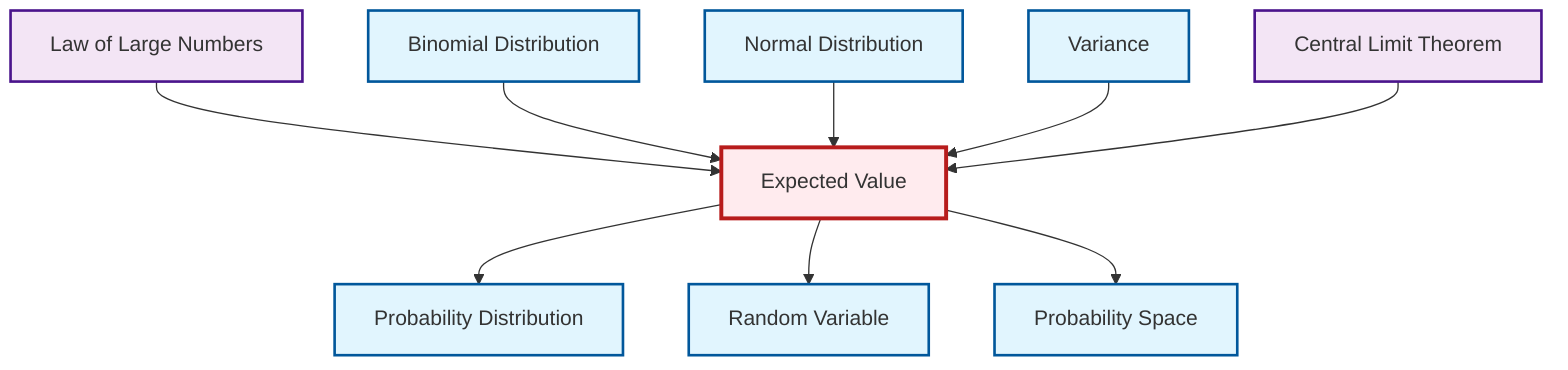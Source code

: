 graph TD
    classDef definition fill:#e1f5fe,stroke:#01579b,stroke-width:2px
    classDef theorem fill:#f3e5f5,stroke:#4a148c,stroke-width:2px
    classDef axiom fill:#fff3e0,stroke:#e65100,stroke-width:2px
    classDef example fill:#e8f5e9,stroke:#1b5e20,stroke-width:2px
    classDef current fill:#ffebee,stroke:#b71c1c,stroke-width:3px
    def-expectation["Expected Value"]:::definition
    def-probability-space["Probability Space"]:::definition
    def-random-variable["Random Variable"]:::definition
    def-normal-distribution["Normal Distribution"]:::definition
    thm-central-limit["Central Limit Theorem"]:::theorem
    thm-law-of-large-numbers["Law of Large Numbers"]:::theorem
    def-variance["Variance"]:::definition
    def-binomial-distribution["Binomial Distribution"]:::definition
    def-probability-distribution["Probability Distribution"]:::definition
    def-expectation --> def-probability-distribution
    thm-law-of-large-numbers --> def-expectation
    def-binomial-distribution --> def-expectation
    def-expectation --> def-random-variable
    def-normal-distribution --> def-expectation
    def-variance --> def-expectation
    def-expectation --> def-probability-space
    thm-central-limit --> def-expectation
    class def-expectation current